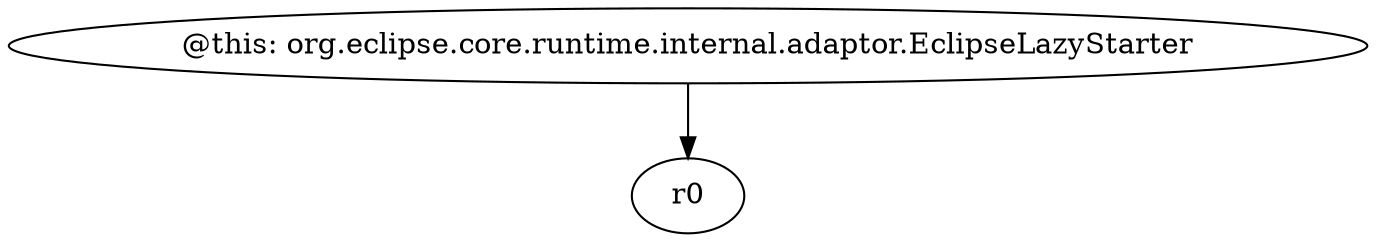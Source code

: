 digraph g {
0[label="@this: org.eclipse.core.runtime.internal.adaptor.EclipseLazyStarter"]
1[label="r0"]
0->1[label=""]
}